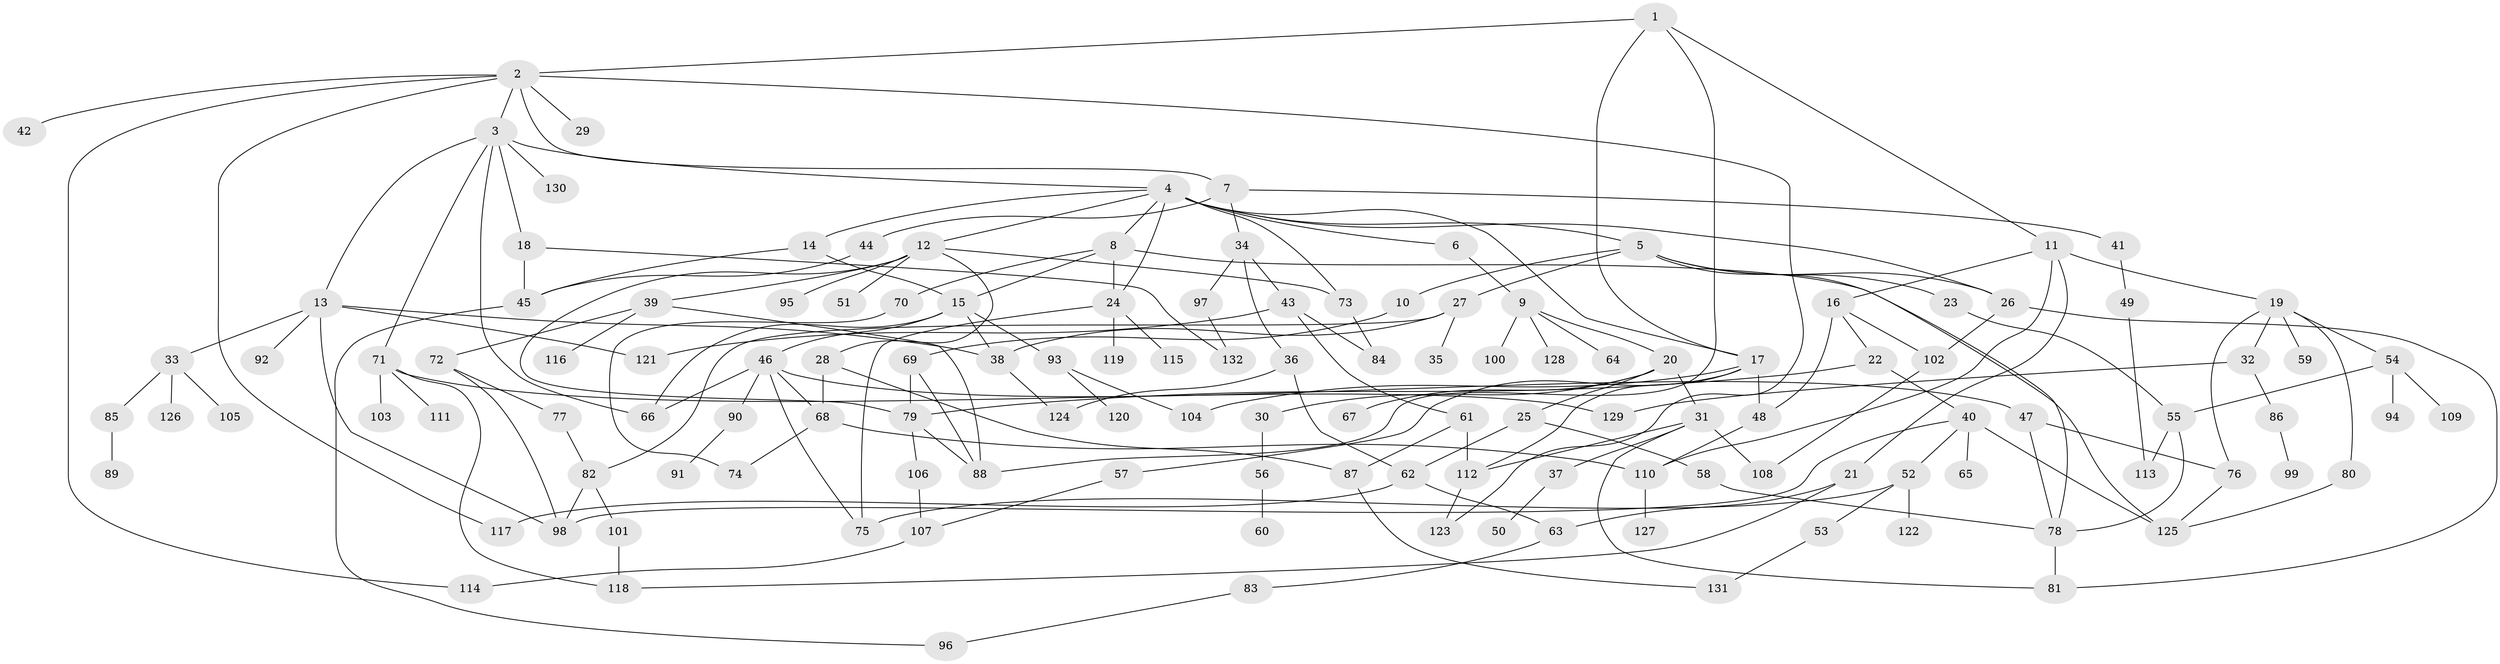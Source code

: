 // coarse degree distribution, {5: 0.125, 8: 0.025, 6: 0.05, 3: 0.2, 4: 0.1875, 7: 0.025, 1: 0.175, 2: 0.2, 10: 0.0125}
// Generated by graph-tools (version 1.1) at 2025/35/03/04/25 23:35:59]
// undirected, 132 vertices, 190 edges
graph export_dot {
  node [color=gray90,style=filled];
  1;
  2;
  3;
  4;
  5;
  6;
  7;
  8;
  9;
  10;
  11;
  12;
  13;
  14;
  15;
  16;
  17;
  18;
  19;
  20;
  21;
  22;
  23;
  24;
  25;
  26;
  27;
  28;
  29;
  30;
  31;
  32;
  33;
  34;
  35;
  36;
  37;
  38;
  39;
  40;
  41;
  42;
  43;
  44;
  45;
  46;
  47;
  48;
  49;
  50;
  51;
  52;
  53;
  54;
  55;
  56;
  57;
  58;
  59;
  60;
  61;
  62;
  63;
  64;
  65;
  66;
  67;
  68;
  69;
  70;
  71;
  72;
  73;
  74;
  75;
  76;
  77;
  78;
  79;
  80;
  81;
  82;
  83;
  84;
  85;
  86;
  87;
  88;
  89;
  90;
  91;
  92;
  93;
  94;
  95;
  96;
  97;
  98;
  99;
  100;
  101;
  102;
  103;
  104;
  105;
  106;
  107;
  108;
  109;
  110;
  111;
  112;
  113;
  114;
  115;
  116;
  117;
  118;
  119;
  120;
  121;
  122;
  123;
  124;
  125;
  126;
  127;
  128;
  129;
  130;
  131;
  132;
  1 -- 2;
  1 -- 11;
  1 -- 17;
  1 -- 88;
  2 -- 3;
  2 -- 7;
  2 -- 29;
  2 -- 42;
  2 -- 114;
  2 -- 123;
  2 -- 117;
  3 -- 4;
  3 -- 13;
  3 -- 18;
  3 -- 71;
  3 -- 130;
  3 -- 66;
  4 -- 5;
  4 -- 6;
  4 -- 8;
  4 -- 12;
  4 -- 14;
  4 -- 26;
  4 -- 17;
  4 -- 73;
  4 -- 24;
  5 -- 10;
  5 -- 23;
  5 -- 27;
  5 -- 78;
  5 -- 26;
  6 -- 9;
  7 -- 34;
  7 -- 41;
  7 -- 44;
  8 -- 24;
  8 -- 70;
  8 -- 125;
  8 -- 15;
  9 -- 20;
  9 -- 64;
  9 -- 100;
  9 -- 128;
  10 -- 69;
  11 -- 16;
  11 -- 19;
  11 -- 21;
  11 -- 110;
  12 -- 28;
  12 -- 39;
  12 -- 51;
  12 -- 73;
  12 -- 95;
  12 -- 79;
  13 -- 33;
  13 -- 38;
  13 -- 92;
  13 -- 121;
  13 -- 98;
  14 -- 15;
  14 -- 45;
  15 -- 46;
  15 -- 93;
  15 -- 66;
  15 -- 38;
  16 -- 22;
  16 -- 48;
  16 -- 102;
  17 -- 57;
  17 -- 104;
  17 -- 112;
  17 -- 48;
  18 -- 45;
  18 -- 132;
  19 -- 32;
  19 -- 54;
  19 -- 59;
  19 -- 76;
  19 -- 80;
  20 -- 25;
  20 -- 30;
  20 -- 31;
  20 -- 67;
  21 -- 118;
  21 -- 63;
  22 -- 40;
  22 -- 79;
  23 -- 55;
  24 -- 115;
  24 -- 119;
  24 -- 75;
  25 -- 58;
  25 -- 62;
  26 -- 102;
  26 -- 81;
  27 -- 35;
  27 -- 82;
  27 -- 38;
  28 -- 68;
  28 -- 87;
  30 -- 56;
  31 -- 37;
  31 -- 108;
  31 -- 81;
  31 -- 112;
  32 -- 86;
  32 -- 129;
  33 -- 85;
  33 -- 105;
  33 -- 126;
  34 -- 36;
  34 -- 43;
  34 -- 97;
  36 -- 124;
  36 -- 62;
  37 -- 50;
  38 -- 124;
  39 -- 72;
  39 -- 88;
  39 -- 116;
  40 -- 52;
  40 -- 65;
  40 -- 98;
  40 -- 125;
  41 -- 49;
  43 -- 61;
  43 -- 84;
  43 -- 121;
  44 -- 45;
  45 -- 96;
  46 -- 47;
  46 -- 66;
  46 -- 75;
  46 -- 90;
  46 -- 68;
  47 -- 78;
  47 -- 76;
  48 -- 110;
  49 -- 113;
  52 -- 53;
  52 -- 122;
  52 -- 75;
  53 -- 131;
  54 -- 55;
  54 -- 94;
  54 -- 109;
  55 -- 113;
  55 -- 78;
  56 -- 60;
  57 -- 107;
  58 -- 78;
  61 -- 87;
  61 -- 112;
  62 -- 63;
  62 -- 117;
  63 -- 83;
  68 -- 110;
  68 -- 74;
  69 -- 79;
  69 -- 88;
  70 -- 74;
  71 -- 103;
  71 -- 111;
  71 -- 118;
  71 -- 129;
  72 -- 77;
  72 -- 98;
  73 -- 84;
  76 -- 125;
  77 -- 82;
  78 -- 81;
  79 -- 106;
  79 -- 88;
  80 -- 125;
  82 -- 101;
  82 -- 98;
  83 -- 96;
  85 -- 89;
  86 -- 99;
  87 -- 131;
  90 -- 91;
  93 -- 120;
  93 -- 104;
  97 -- 132;
  101 -- 118;
  102 -- 108;
  106 -- 107;
  107 -- 114;
  110 -- 127;
  112 -- 123;
}
